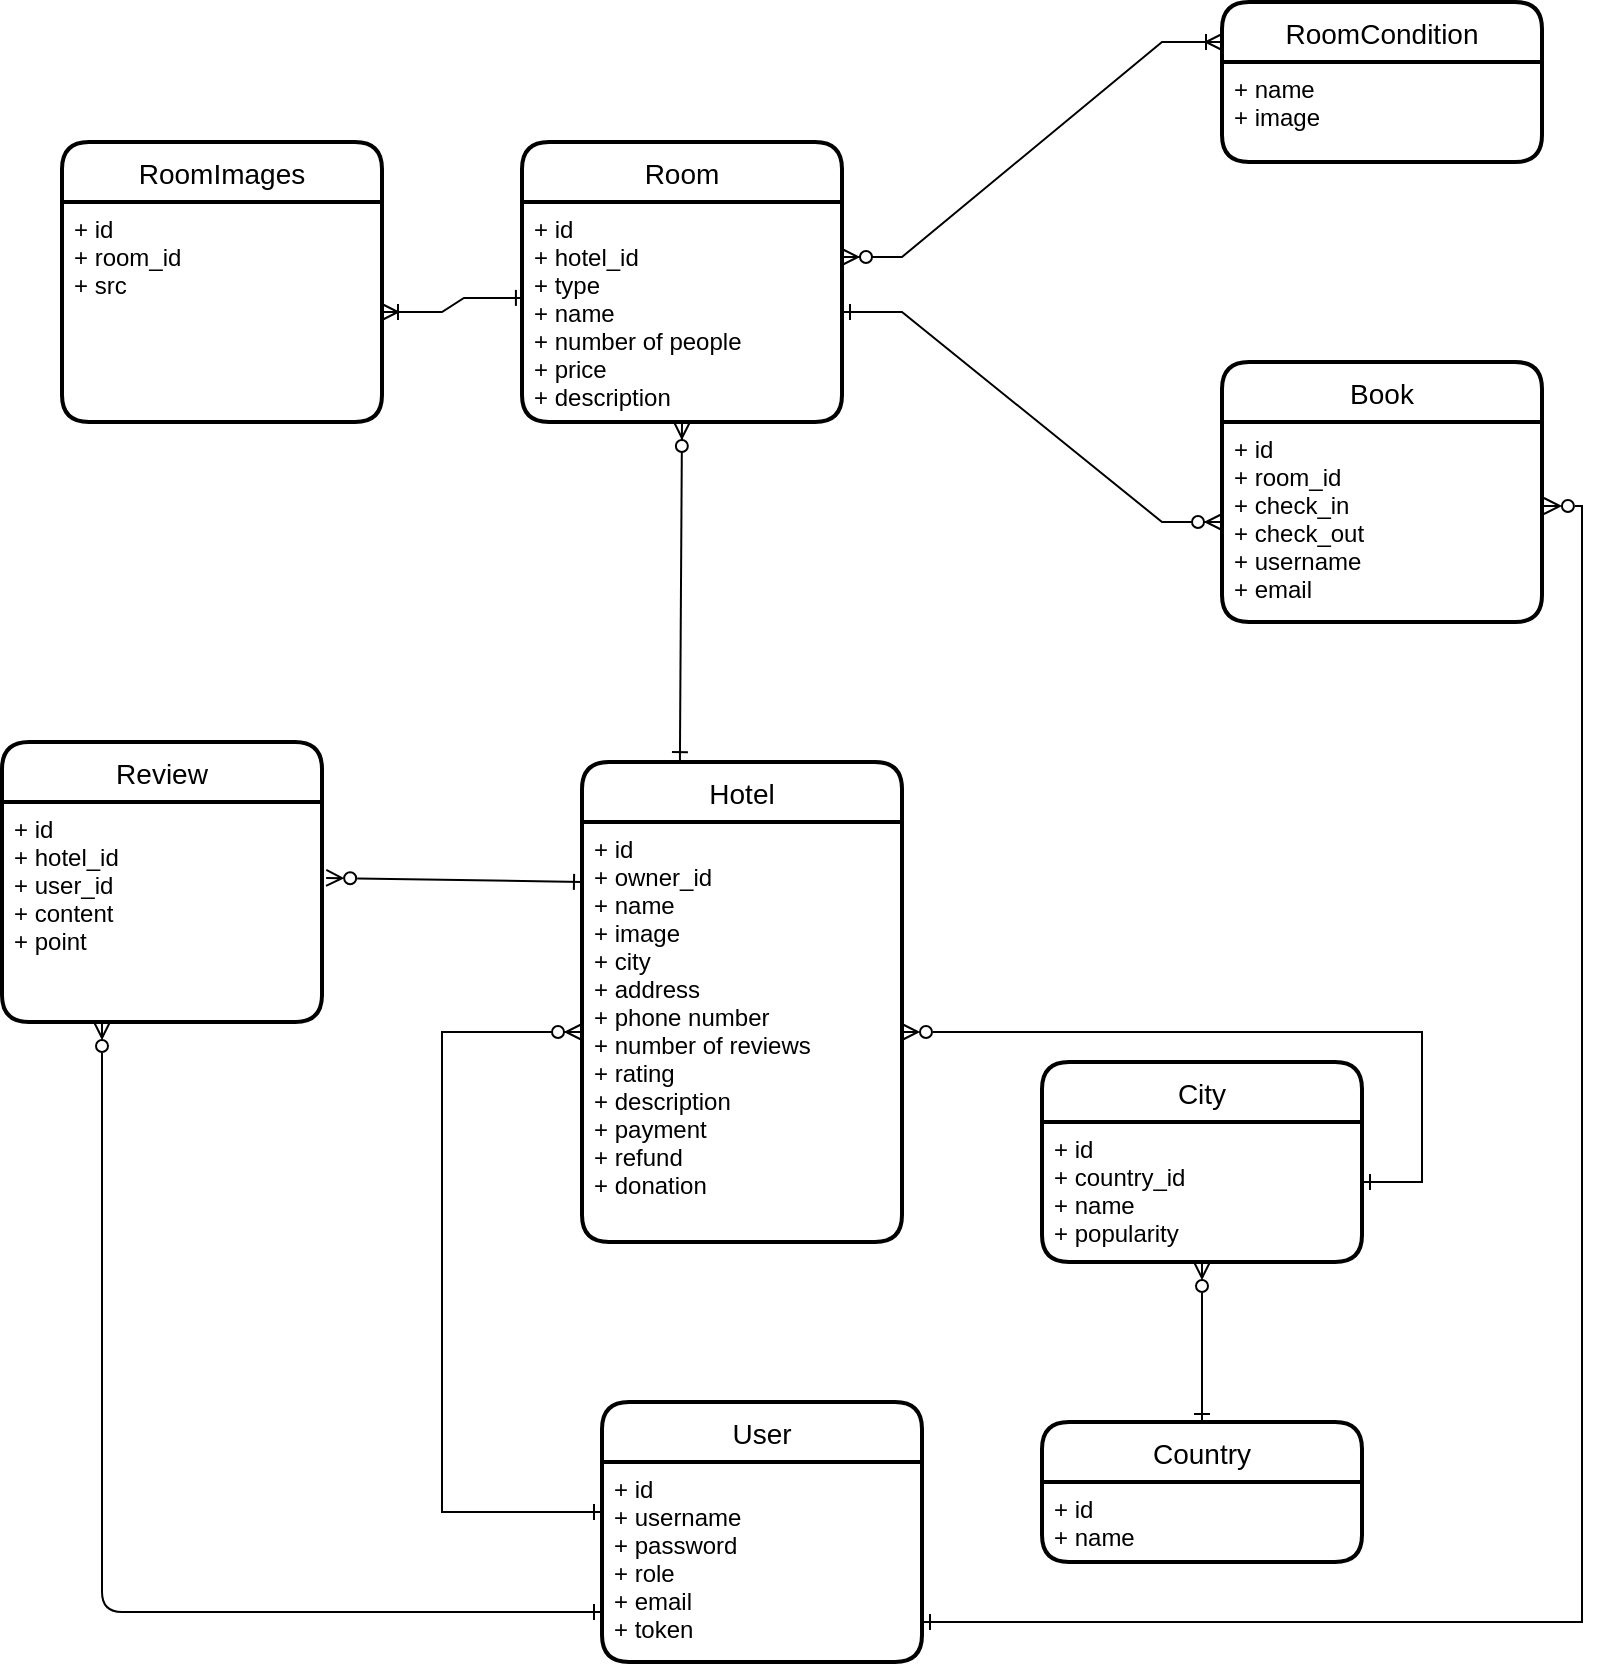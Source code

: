 <mxfile version="20.2.2" type="github">
  <diagram id="29aRrfpUoqdX_eaidiLU" name="Страница 1">
    <mxGraphModel dx="1422" dy="3092" grid="1" gridSize="10" guides="1" tooltips="1" connect="1" arrows="1" fold="1" page="1" pageScale="1" pageWidth="827" pageHeight="1169" math="0" shadow="0">
      <root>
        <mxCell id="0" />
        <mxCell id="1" parent="0" />
        <mxCell id="pYau3k7I2MAjQEHZCgY2-31" value="Hotel" style="swimlane;childLayout=stackLayout;horizontal=1;startSize=30;horizontalStack=0;rounded=1;fontSize=14;fontStyle=0;strokeWidth=2;resizeParent=0;resizeLast=1;shadow=0;dashed=0;align=center;" parent="1" vertex="1">
          <mxGeometry x="300" y="-850" width="160" height="240" as="geometry" />
        </mxCell>
        <mxCell id="pYau3k7I2MAjQEHZCgY2-32" value="+ id&#xa;+ owner_id&#xa;+ name&#xa;+ image&#xa;+ city&#xa;+ address&#xa;+ phone number&#xa;+ number of reviews&#xa;+ rating&#xa;+ description&#xa;+ payment&#xa;+ refund&#xa;+ donation" style="align=left;strokeColor=none;fillColor=none;spacingLeft=4;fontSize=12;verticalAlign=top;resizable=0;rotatable=0;part=1;" parent="pYau3k7I2MAjQEHZCgY2-31" vertex="1">
          <mxGeometry y="30" width="160" height="210" as="geometry" />
        </mxCell>
        <mxCell id="pYau3k7I2MAjQEHZCgY2-33" value="RoomCondition" style="swimlane;childLayout=stackLayout;horizontal=1;startSize=30;horizontalStack=0;rounded=1;fontSize=14;fontStyle=0;strokeWidth=2;resizeParent=0;resizeLast=1;shadow=0;dashed=0;align=center;" parent="1" vertex="1">
          <mxGeometry x="620" y="-1230" width="160" height="80" as="geometry" />
        </mxCell>
        <mxCell id="pYau3k7I2MAjQEHZCgY2-34" value="+ name&#xa;+ image" style="align=left;strokeColor=none;fillColor=none;spacingLeft=4;fontSize=12;verticalAlign=top;resizable=0;rotatable=0;part=1;" parent="pYau3k7I2MAjQEHZCgY2-33" vertex="1">
          <mxGeometry y="30" width="160" height="50" as="geometry" />
        </mxCell>
        <mxCell id="pYau3k7I2MAjQEHZCgY2-35" value="Room" style="swimlane;childLayout=stackLayout;horizontal=1;startSize=30;horizontalStack=0;rounded=1;fontSize=14;fontStyle=0;strokeWidth=2;resizeParent=0;resizeLast=1;shadow=0;dashed=0;align=center;" parent="1" vertex="1">
          <mxGeometry x="270" y="-1160" width="160" height="140" as="geometry" />
        </mxCell>
        <mxCell id="pYau3k7I2MAjQEHZCgY2-36" value="+ id&#xa;+ hotel_id&#xa;+ type&#xa;+ name&#xa;+ number of people&#xa;+ price&#xa;+ description" style="align=left;strokeColor=none;fillColor=none;spacingLeft=4;fontSize=12;verticalAlign=top;resizable=0;rotatable=0;part=1;" parent="pYau3k7I2MAjQEHZCgY2-35" vertex="1">
          <mxGeometry y="30" width="160" height="110" as="geometry" />
        </mxCell>
        <mxCell id="pYau3k7I2MAjQEHZCgY2-37" value="Book" style="swimlane;childLayout=stackLayout;horizontal=1;startSize=30;horizontalStack=0;rounded=1;fontSize=14;fontStyle=0;strokeWidth=2;resizeParent=0;resizeLast=1;shadow=0;dashed=0;align=center;" parent="1" vertex="1">
          <mxGeometry x="620" y="-1050" width="160" height="130" as="geometry" />
        </mxCell>
        <mxCell id="pYau3k7I2MAjQEHZCgY2-38" value="+ id&#xa;+ room_id&#xa;+ check_in&#xa;+ check_out&#xa;+ username&#xa;+ email" style="align=left;strokeColor=none;fillColor=none;spacingLeft=4;fontSize=12;verticalAlign=top;resizable=0;rotatable=0;part=1;" parent="pYau3k7I2MAjQEHZCgY2-37" vertex="1">
          <mxGeometry y="30" width="160" height="100" as="geometry" />
        </mxCell>
        <mxCell id="pYau3k7I2MAjQEHZCgY2-57" value="City" style="swimlane;childLayout=stackLayout;horizontal=1;startSize=30;horizontalStack=0;rounded=1;fontSize=14;fontStyle=0;strokeWidth=2;resizeParent=0;resizeLast=1;shadow=0;dashed=0;align=center;" parent="1" vertex="1">
          <mxGeometry x="530" y="-700" width="160" height="100" as="geometry" />
        </mxCell>
        <mxCell id="pYau3k7I2MAjQEHZCgY2-58" value="+ id&#xa;+ country_id &#xa;+ name&#xa;+ popularity" style="align=left;strokeColor=none;fillColor=none;spacingLeft=4;fontSize=12;verticalAlign=top;resizable=0;rotatable=0;part=1;" parent="pYau3k7I2MAjQEHZCgY2-57" vertex="1">
          <mxGeometry y="30" width="160" height="70" as="geometry" />
        </mxCell>
        <mxCell id="pYau3k7I2MAjQEHZCgY2-61" value="" style="edgeStyle=entityRelationEdgeStyle;fontSize=12;html=1;endArrow=ERzeroToMany;rounded=0;endFill=0;startArrow=ERone;startFill=0;" parent="1" target="pYau3k7I2MAjQEHZCgY2-32" edge="1">
          <mxGeometry width="100" height="100" relative="1" as="geometry">
            <mxPoint x="690" y="-640" as="sourcePoint" />
            <mxPoint x="790" y="-740" as="targetPoint" />
          </mxGeometry>
        </mxCell>
        <mxCell id="pYau3k7I2MAjQEHZCgY2-63" value="" style="edgeStyle=entityRelationEdgeStyle;fontSize=12;html=1;endArrow=ERzeroToMany;startArrow=ERone;rounded=0;entryX=0;entryY=0.5;entryDx=0;entryDy=0;exitX=1;exitY=0.5;exitDx=0;exitDy=0;startFill=0;" parent="1" source="pYau3k7I2MAjQEHZCgY2-36" target="pYau3k7I2MAjQEHZCgY2-38" edge="1">
          <mxGeometry width="100" height="100" relative="1" as="geometry">
            <mxPoint x="430" y="-1120" as="sourcePoint" />
            <mxPoint x="530" y="-1220" as="targetPoint" />
          </mxGeometry>
        </mxCell>
        <mxCell id="pYau3k7I2MAjQEHZCgY2-71" value="" style="edgeStyle=entityRelationEdgeStyle;fontSize=12;html=1;endArrow=ERoneToMany;startArrow=ERzeroToMany;rounded=0;exitX=1;exitY=0.25;exitDx=0;exitDy=0;entryX=0;entryY=0.25;entryDx=0;entryDy=0;" parent="1" source="pYau3k7I2MAjQEHZCgY2-36" target="pYau3k7I2MAjQEHZCgY2-33" edge="1">
          <mxGeometry width="100" height="100" relative="1" as="geometry">
            <mxPoint x="510" y="-1120" as="sourcePoint" />
            <mxPoint x="610" y="-1220" as="targetPoint" />
          </mxGeometry>
        </mxCell>
        <mxCell id="pYau3k7I2MAjQEHZCgY2-72" value="" style="fontSize=12;html=1;endArrow=ERzeroToMany;endFill=1;rounded=0;exitX=0.306;exitY=-0.004;exitDx=0;exitDy=0;exitPerimeter=0;entryX=0.5;entryY=1;entryDx=0;entryDy=0;startArrow=ERone;startFill=0;" parent="1" source="pYau3k7I2MAjQEHZCgY2-31" target="pYau3k7I2MAjQEHZCgY2-36" edge="1">
          <mxGeometry width="100" height="100" relative="1" as="geometry">
            <mxPoint x="530" y="-890" as="sourcePoint" />
            <mxPoint x="630" y="-990" as="targetPoint" />
          </mxGeometry>
        </mxCell>
        <mxCell id="sjxmM6eFDPkaP8Hnt-gu-1" value="User" style="swimlane;childLayout=stackLayout;horizontal=1;startSize=30;horizontalStack=0;rounded=1;fontSize=14;fontStyle=0;strokeWidth=2;resizeParent=0;resizeLast=1;shadow=0;dashed=0;align=center;" parent="1" vertex="1">
          <mxGeometry x="310" y="-530" width="160" height="130" as="geometry" />
        </mxCell>
        <mxCell id="sjxmM6eFDPkaP8Hnt-gu-2" value="+ id&#xa;+ username&#xa;+ password&#xa;+ role&#xa;+ email&#xa;+ token" style="align=left;strokeColor=none;fillColor=none;spacingLeft=4;fontSize=12;verticalAlign=top;resizable=0;rotatable=0;part=1;" parent="sjxmM6eFDPkaP8Hnt-gu-1" vertex="1">
          <mxGeometry y="30" width="160" height="100" as="geometry" />
        </mxCell>
        <mxCell id="sjxmM6eFDPkaP8Hnt-gu-4" value="" style="edgeStyle=elbowEdgeStyle;fontSize=12;html=1;endArrow=ERzeroToMany;startArrow=ERone;rounded=0;exitX=0;exitY=0.25;exitDx=0;exitDy=0;entryX=0;entryY=0.5;entryDx=0;entryDy=0;startFill=0;" parent="1" source="sjxmM6eFDPkaP8Hnt-gu-2" target="pYau3k7I2MAjQEHZCgY2-32" edge="1">
          <mxGeometry width="100" height="100" relative="1" as="geometry">
            <mxPoint x="200" y="-620" as="sourcePoint" />
            <mxPoint x="300" y="-720" as="targetPoint" />
            <Array as="points">
              <mxPoint x="230" y="-600" />
            </Array>
          </mxGeometry>
        </mxCell>
        <mxCell id="sjxmM6eFDPkaP8Hnt-gu-8" style="edgeStyle=none;orthogonalLoop=1;jettySize=auto;html=1;entryX=0;entryY=0.25;entryDx=0;entryDy=0;startArrow=ERzeroToMany;startFill=0;endArrow=ERone;endFill=0;exitX=1.013;exitY=0.345;exitDx=0;exitDy=0;exitPerimeter=0;" parent="1" source="sjxmM6eFDPkaP8Hnt-gu-6" target="pYau3k7I2MAjQEHZCgY2-31" edge="1">
          <mxGeometry relative="1" as="geometry">
            <mxPoint x="190" y="-792" as="sourcePoint" />
          </mxGeometry>
        </mxCell>
        <mxCell id="sjxmM6eFDPkaP8Hnt-gu-5" value="Review" style="swimlane;childLayout=stackLayout;horizontal=1;startSize=30;horizontalStack=0;rounded=1;fontSize=14;fontStyle=0;strokeWidth=2;resizeParent=0;resizeLast=1;shadow=0;dashed=0;align=center;" parent="1" vertex="1">
          <mxGeometry x="10" y="-860" width="160" height="140" as="geometry" />
        </mxCell>
        <mxCell id="sjxmM6eFDPkaP8Hnt-gu-6" value="+ id&#xa;+ hotel_id&#xa;+ user_id&#xa;+ content&#xa;+ point" style="align=left;strokeColor=none;fillColor=none;spacingLeft=4;fontSize=12;verticalAlign=top;resizable=0;rotatable=0;part=1;" parent="sjxmM6eFDPkaP8Hnt-gu-5" vertex="1">
          <mxGeometry y="30" width="160" height="110" as="geometry" />
        </mxCell>
        <mxCell id="sjxmM6eFDPkaP8Hnt-gu-9" style="edgeStyle=orthogonalEdgeStyle;orthogonalLoop=1;jettySize=auto;html=1;entryX=0;entryY=0.75;entryDx=0;entryDy=0;startArrow=ERzeroToMany;startFill=0;endArrow=ERone;endFill=0;" parent="1" source="sjxmM6eFDPkaP8Hnt-gu-6" target="sjxmM6eFDPkaP8Hnt-gu-2" edge="1">
          <mxGeometry relative="1" as="geometry">
            <Array as="points">
              <mxPoint x="60" y="-425" />
            </Array>
          </mxGeometry>
        </mxCell>
        <mxCell id="sjxmM6eFDPkaP8Hnt-gu-13" style="edgeStyle=orthogonalEdgeStyle;orthogonalLoop=1;jettySize=auto;html=1;entryX=0.5;entryY=0;entryDx=0;entryDy=0;startArrow=ERzeroToMany;startFill=0;endArrow=ERone;endFill=0;exitX=0.5;exitY=1;exitDx=0;exitDy=0;" parent="1" source="pYau3k7I2MAjQEHZCgY2-58" target="sjxmM6eFDPkaP8Hnt-gu-10" edge="1">
          <mxGeometry relative="1" as="geometry">
            <mxPoint x="710" y="-570" as="sourcePoint" />
          </mxGeometry>
        </mxCell>
        <mxCell id="sjxmM6eFDPkaP8Hnt-gu-10" value="Country" style="swimlane;childLayout=stackLayout;horizontal=1;startSize=30;horizontalStack=0;rounded=1;fontSize=14;fontStyle=0;strokeWidth=2;resizeParent=0;resizeLast=1;shadow=0;dashed=0;align=center;" parent="1" vertex="1">
          <mxGeometry x="530" y="-520" width="160" height="70" as="geometry" />
        </mxCell>
        <mxCell id="sjxmM6eFDPkaP8Hnt-gu-11" value="+ id&#xa;+ name" style="align=left;strokeColor=none;fillColor=none;spacingLeft=4;fontSize=12;verticalAlign=top;resizable=0;rotatable=0;part=1;" parent="sjxmM6eFDPkaP8Hnt-gu-10" vertex="1">
          <mxGeometry y="30" width="160" height="40" as="geometry" />
        </mxCell>
        <mxCell id="gWQi2Wdpemn27oxUfFkV-1" value="RoomImages" style="swimlane;childLayout=stackLayout;horizontal=1;startSize=30;horizontalStack=0;rounded=1;fontSize=14;fontStyle=0;strokeWidth=2;resizeParent=0;resizeLast=1;shadow=0;dashed=0;align=center;" parent="1" vertex="1">
          <mxGeometry x="40" y="-1160" width="160" height="140" as="geometry" />
        </mxCell>
        <mxCell id="gWQi2Wdpemn27oxUfFkV-2" value="+ id&#xa;+ room_id&#xa;+ src" style="align=left;strokeColor=none;fillColor=none;spacingLeft=4;fontSize=12;verticalAlign=top;resizable=0;rotatable=0;part=1;" parent="gWQi2Wdpemn27oxUfFkV-1" vertex="1">
          <mxGeometry y="30" width="160" height="110" as="geometry" />
        </mxCell>
        <mxCell id="gWQi2Wdpemn27oxUfFkV-3" value="" style="edgeStyle=entityRelationEdgeStyle;fontSize=12;html=1;endArrow=ERone;startArrow=ERoneToMany;rounded=0;startFill=0;exitX=1;exitY=0.5;exitDx=0;exitDy=0;entryX=0.006;entryY=0.436;entryDx=0;entryDy=0;entryPerimeter=0;endFill=0;" parent="1" source="gWQi2Wdpemn27oxUfFkV-2" target="pYau3k7I2MAjQEHZCgY2-36" edge="1">
          <mxGeometry width="100" height="100" relative="1" as="geometry">
            <mxPoint x="200" y="-1060" as="sourcePoint" />
            <mxPoint x="310" y="-810" as="targetPoint" />
          </mxGeometry>
        </mxCell>
        <mxCell id="gWQi2Wdpemn27oxUfFkV-5" style="edgeStyle=orthogonalEdgeStyle;rounded=0;orthogonalLoop=1;jettySize=auto;html=1;entryX=1.006;entryY=0.42;entryDx=0;entryDy=0;entryPerimeter=0;startArrow=ERone;startFill=0;endArrow=ERzeroToMany;endFill=0;" parent="1" source="sjxmM6eFDPkaP8Hnt-gu-2" target="pYau3k7I2MAjQEHZCgY2-38" edge="1">
          <mxGeometry relative="1" as="geometry">
            <Array as="points">
              <mxPoint x="800" y="-420" />
              <mxPoint x="800" y="-978" />
            </Array>
          </mxGeometry>
        </mxCell>
      </root>
    </mxGraphModel>
  </diagram>
</mxfile>
